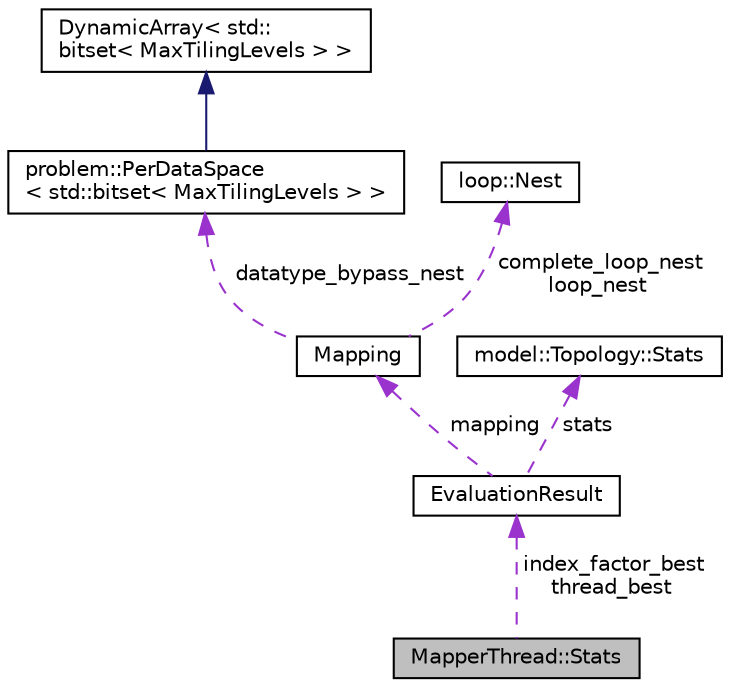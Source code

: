 digraph "MapperThread::Stats"
{
 // LATEX_PDF_SIZE
  edge [fontname="Helvetica",fontsize="10",labelfontname="Helvetica",labelfontsize="10"];
  node [fontname="Helvetica",fontsize="10",shape=record];
  Node1 [label="MapperThread::Stats",height=0.2,width=0.4,color="black", fillcolor="grey75", style="filled", fontcolor="black",tooltip=" "];
  Node2 -> Node1 [dir="back",color="darkorchid3",fontsize="10",style="dashed",label=" index_factor_best\nthread_best" ,fontname="Helvetica"];
  Node2 [label="EvaluationResult",height=0.2,width=0.4,color="black", fillcolor="white", style="filled",URL="$structEvaluationResult.html",tooltip=" "];
  Node3 -> Node2 [dir="back",color="darkorchid3",fontsize="10",style="dashed",label=" mapping" ,fontname="Helvetica"];
  Node3 [label="Mapping",height=0.2,width=0.4,color="black", fillcolor="white", style="filled",URL="$structMapping.html",tooltip=" "];
  Node4 -> Node3 [dir="back",color="darkorchid3",fontsize="10",style="dashed",label=" datatype_bypass_nest" ,fontname="Helvetica"];
  Node4 [label="problem::PerDataSpace\l\< std::bitset\< MaxTilingLevels \> \>",height=0.2,width=0.4,color="black", fillcolor="white", style="filled",URL="$classproblem_1_1PerDataSpace.html",tooltip=" "];
  Node5 -> Node4 [dir="back",color="midnightblue",fontsize="10",style="solid",fontname="Helvetica"];
  Node5 [label="DynamicArray\< std::\lbitset\< MaxTilingLevels \> \>",height=0.2,width=0.4,color="black", fillcolor="white", style="filled",URL="$classDynamicArray.html",tooltip=" "];
  Node6 -> Node3 [dir="back",color="darkorchid3",fontsize="10",style="dashed",label=" complete_loop_nest\nloop_nest" ,fontname="Helvetica"];
  Node6 [label="loop::Nest",height=0.2,width=0.4,color="black", fillcolor="white", style="filled",URL="$classloop_1_1Nest.html",tooltip="A nest of loops."];
  Node7 -> Node2 [dir="back",color="darkorchid3",fontsize="10",style="dashed",label=" stats" ,fontname="Helvetica"];
  Node7 [label="model::Topology::Stats",height=0.2,width=0.4,color="black", fillcolor="white", style="filled",URL="$structmodel_1_1Topology_1_1Stats.html",tooltip=" "];
}
